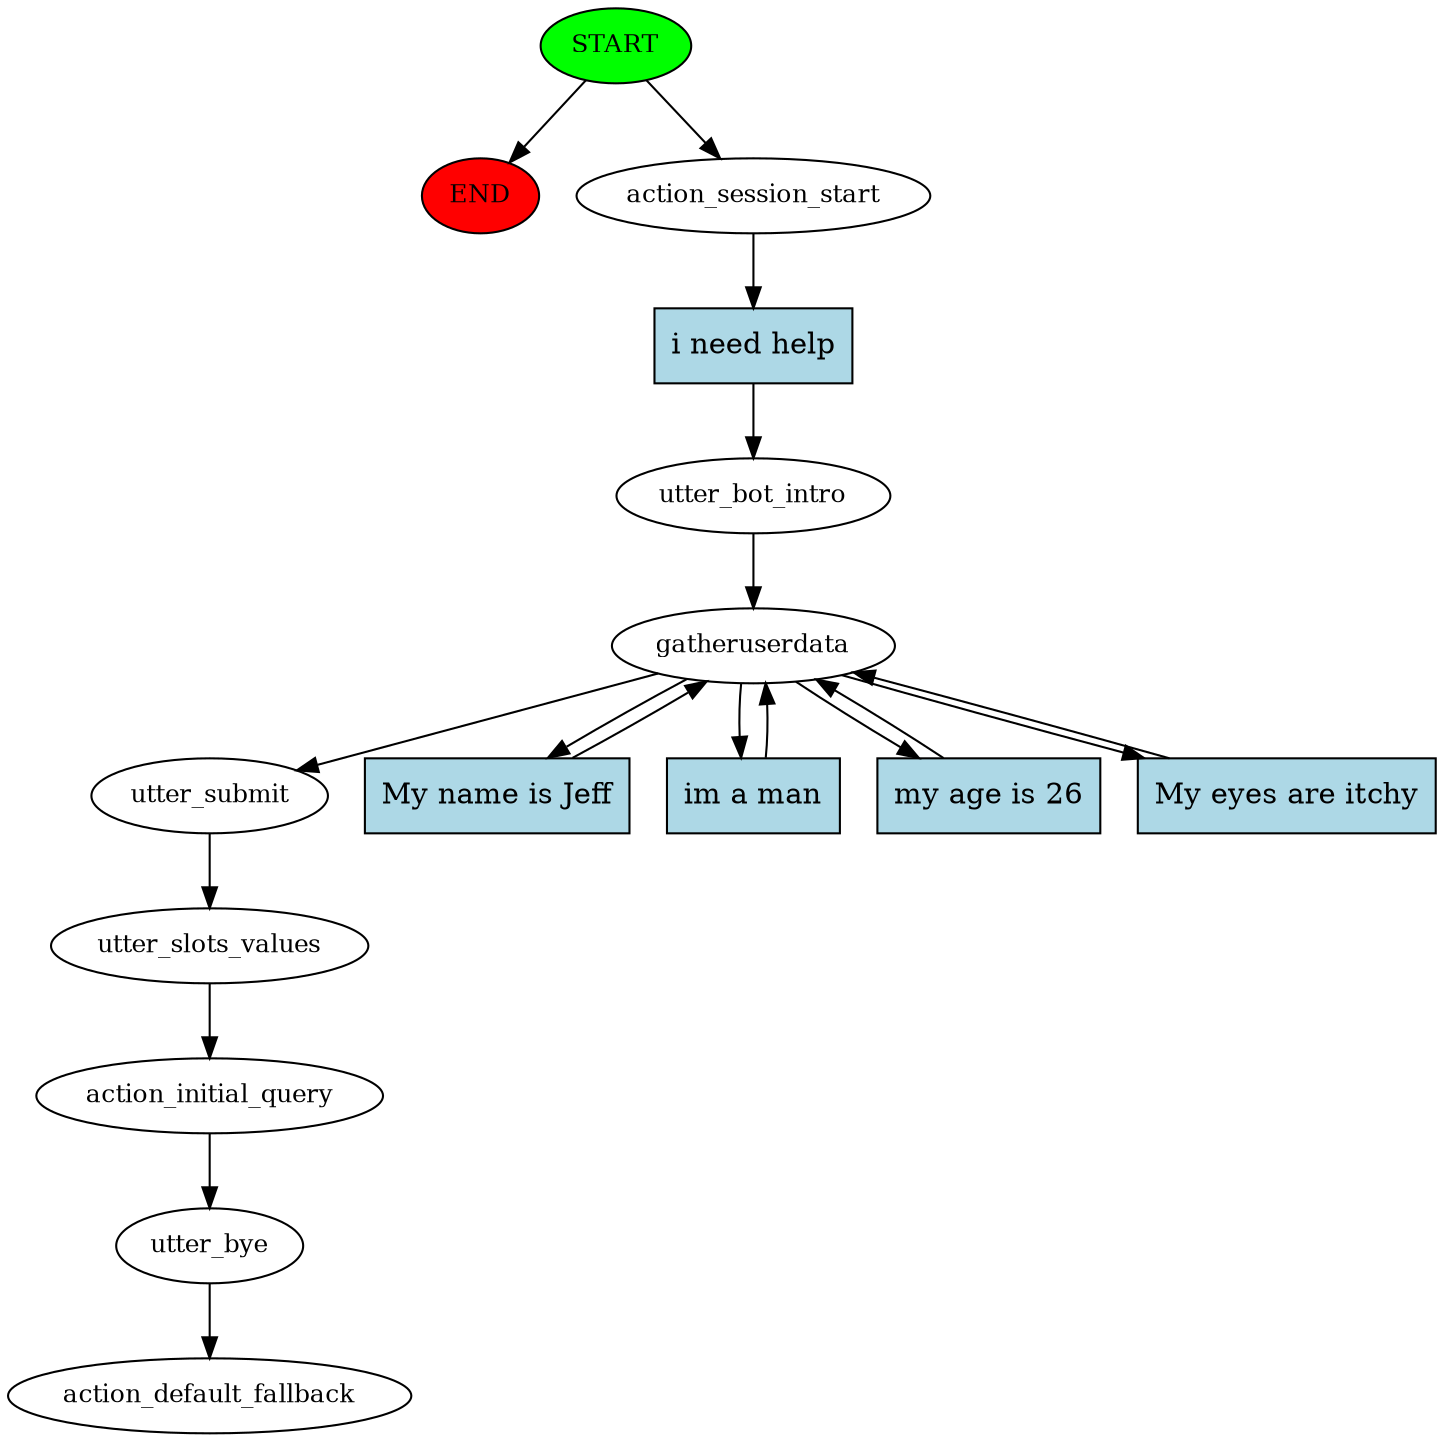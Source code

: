 digraph  {
0 [class="start active", fillcolor=green, fontsize=12, label=START, style=filled];
"-1" [class=end, fillcolor=red, fontsize=12, label=END, style=filled];
1 [class=active, fontsize=12, label=action_session_start];
2 [class=active, fontsize=12, label=utter_bot_intro];
3 [class=active, fontsize=12, label=gatheruserdata];
8 [class=active, fontsize=12, label=utter_submit];
9 [class=active, fontsize=12, label=utter_slots_values];
10 [class=active, fontsize=12, label=action_initial_query];
11 [class=active, fontsize=12, label=utter_bye];
12 [class="dashed active", fontsize=12, label=action_default_fallback];
13 [class="intent active", fillcolor=lightblue, label="i need help", shape=rect, style=filled];
14 [class="intent active", fillcolor=lightblue, label="My name is Jeff", shape=rect, style=filled];
15 [class="intent active", fillcolor=lightblue, label="im a man", shape=rect, style=filled];
16 [class="intent active", fillcolor=lightblue, label="my age is 26", shape=rect, style=filled];
17 [class="intent active", fillcolor=lightblue, label="My eyes are itchy", shape=rect, style=filled];
0 -> "-1"  [class="", key=NONE, label=""];
0 -> 1  [class=active, key=NONE, label=""];
1 -> 13  [class=active, key=0];
2 -> 3  [class=active, key=NONE, label=""];
3 -> 8  [class=active, key=NONE, label=""];
3 -> 14  [class=active, key=0];
3 -> 15  [class=active, key=0];
3 -> 16  [class=active, key=0];
3 -> 17  [class=active, key=0];
8 -> 9  [class=active, key=NONE, label=""];
9 -> 10  [class=active, key=NONE, label=""];
10 -> 11  [class=active, key=NONE, label=""];
11 -> 12  [class=active, key=NONE, label=""];
13 -> 2  [class=active, key=0];
14 -> 3  [class=active, key=0];
15 -> 3  [class=active, key=0];
16 -> 3  [class=active, key=0];
17 -> 3  [class=active, key=0];
}
